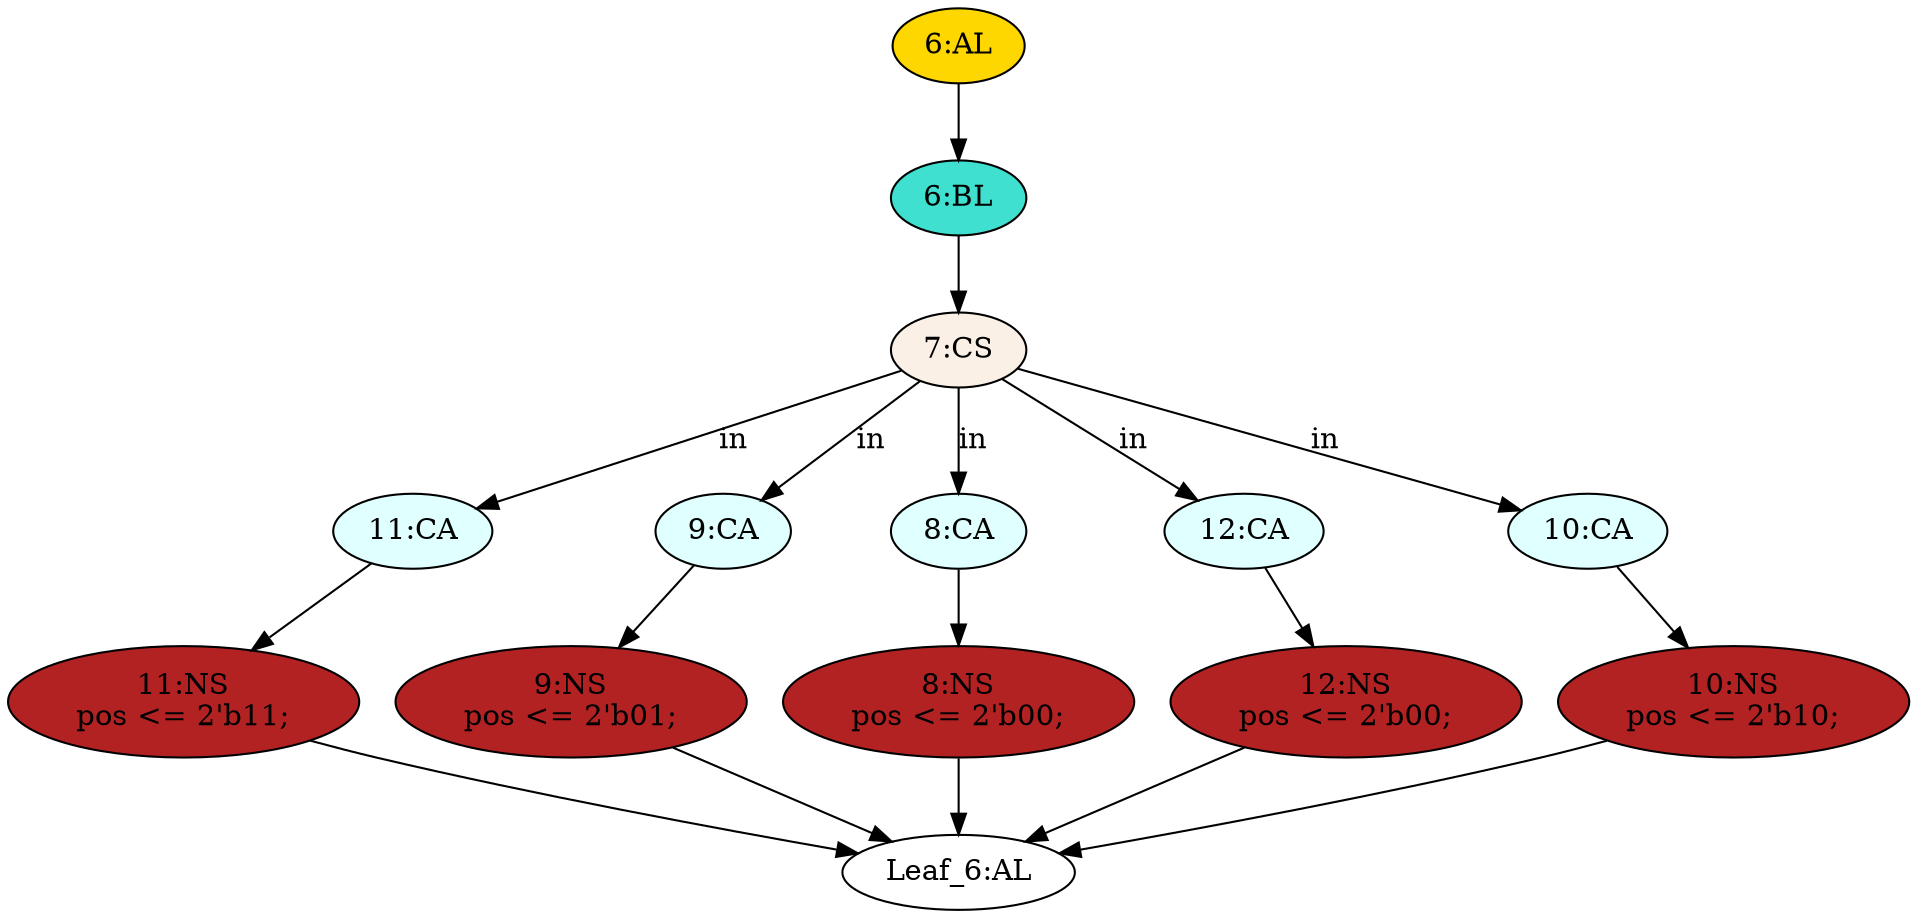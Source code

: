 strict digraph "compose( ,  )" {
	node [label="\N"];
	"11:CA"	[ast="<pyverilog.vparser.ast.Case object at 0x7fd6e810e510>",
		fillcolor=lightcyan,
		label="11:CA",
		statements="[]",
		style=filled,
		typ=Case];
	"11:NS"	[ast="<pyverilog.vparser.ast.NonblockingSubstitution object at 0x7fd6e81723d0>",
		fillcolor=firebrick,
		label="11:NS
pos <= 2'b11;",
		statements="[<pyverilog.vparser.ast.NonblockingSubstitution object at 0x7fd6e81723d0>]",
		style=filled,
		typ=NonblockingSubstitution];
	"11:CA" -> "11:NS"	[cond="[]",
		lineno=None];
	"7:CS"	[ast="<pyverilog.vparser.ast.CaseStatement object at 0x7fd6e8172290>",
		fillcolor=linen,
		label="7:CS",
		statements="[]",
		style=filled,
		typ=CaseStatement];
	"7:CS" -> "11:CA"	[cond="['in']",
		label=in,
		lineno=7];
	"9:CA"	[ast="<pyverilog.vparser.ast.Case object at 0x7fd6e8164d50>",
		fillcolor=lightcyan,
		label="9:CA",
		statements="[]",
		style=filled,
		typ=Case];
	"7:CS" -> "9:CA"	[cond="['in']",
		label=in,
		lineno=7];
	"8:CA"	[ast="<pyverilog.vparser.ast.Case object at 0x7fd6e8177090>",
		fillcolor=lightcyan,
		label="8:CA",
		statements="[]",
		style=filled,
		typ=Case];
	"7:CS" -> "8:CA"	[cond="['in']",
		label=in,
		lineno=7];
	"12:CA"	[ast="<pyverilog.vparser.ast.Case object at 0x7fd6e8172090>",
		fillcolor=lightcyan,
		label="12:CA",
		statements="[]",
		style=filled,
		typ=Case];
	"7:CS" -> "12:CA"	[cond="['in']",
		label=in,
		lineno=7];
	"10:CA"	[ast="<pyverilog.vparser.ast.Case object at 0x7fd6e81648d0>",
		fillcolor=lightcyan,
		label="10:CA",
		statements="[]",
		style=filled,
		typ=Case];
	"7:CS" -> "10:CA"	[cond="['in']",
		label=in,
		lineno=7];
	"6:AL"	[ast="<pyverilog.vparser.ast.Always object at 0x7fd6e816b090>",
		clk_sens=False,
		fillcolor=gold,
		label="6:AL",
		sens="['in']",
		statements="[]",
		style=filled,
		typ=Always,
		use_var="['in']"];
	"6:BL"	[ast="<pyverilog.vparser.ast.Block object at 0x7fd6e81f5e50>",
		fillcolor=turquoise,
		label="6:BL",
		statements="[]",
		style=filled,
		typ=Block];
	"6:AL" -> "6:BL"	[cond="[]",
		lineno=None];
	"9:NS"	[ast="<pyverilog.vparser.ast.NonblockingSubstitution object at 0x7fd6e8164e50>",
		fillcolor=firebrick,
		label="9:NS
pos <= 2'b01;",
		statements="[<pyverilog.vparser.ast.NonblockingSubstitution object at 0x7fd6e8164e50>]",
		style=filled,
		typ=NonblockingSubstitution];
	"9:CA" -> "9:NS"	[cond="[]",
		lineno=None];
	"Leaf_6:AL"	[def_var="['pos']",
		label="Leaf_6:AL"];
	"6:BL" -> "7:CS"	[cond="[]",
		lineno=None];
	"11:NS" -> "Leaf_6:AL"	[cond="[]",
		lineno=None];
	"12:NS"	[ast="<pyverilog.vparser.ast.NonblockingSubstitution object at 0x7fd6e817dc90>",
		fillcolor=firebrick,
		label="12:NS
pos <= 2'b00;",
		statements="[<pyverilog.vparser.ast.NonblockingSubstitution object at 0x7fd6e817dc90>]",
		style=filled,
		typ=NonblockingSubstitution];
	"12:NS" -> "Leaf_6:AL"	[cond="[]",
		lineno=None];
	"8:NS"	[ast="<pyverilog.vparser.ast.NonblockingSubstitution object at 0x7fd6e8116790>",
		fillcolor=firebrick,
		label="8:NS
pos <= 2'b00;",
		statements="[<pyverilog.vparser.ast.NonblockingSubstitution object at 0x7fd6e8116790>]",
		style=filled,
		typ=NonblockingSubstitution];
	"8:CA" -> "8:NS"	[cond="[]",
		lineno=None];
	"12:CA" -> "12:NS"	[cond="[]",
		lineno=None];
	"9:NS" -> "Leaf_6:AL"	[cond="[]",
		lineno=None];
	"10:NS"	[ast="<pyverilog.vparser.ast.NonblockingSubstitution object at 0x7fd6e810e590>",
		fillcolor=firebrick,
		label="10:NS
pos <= 2'b10;",
		statements="[<pyverilog.vparser.ast.NonblockingSubstitution object at 0x7fd6e810e590>]",
		style=filled,
		typ=NonblockingSubstitution];
	"10:CA" -> "10:NS"	[cond="[]",
		lineno=None];
	"10:NS" -> "Leaf_6:AL"	[cond="[]",
		lineno=None];
	"8:NS" -> "Leaf_6:AL"	[cond="[]",
		lineno=None];
}
